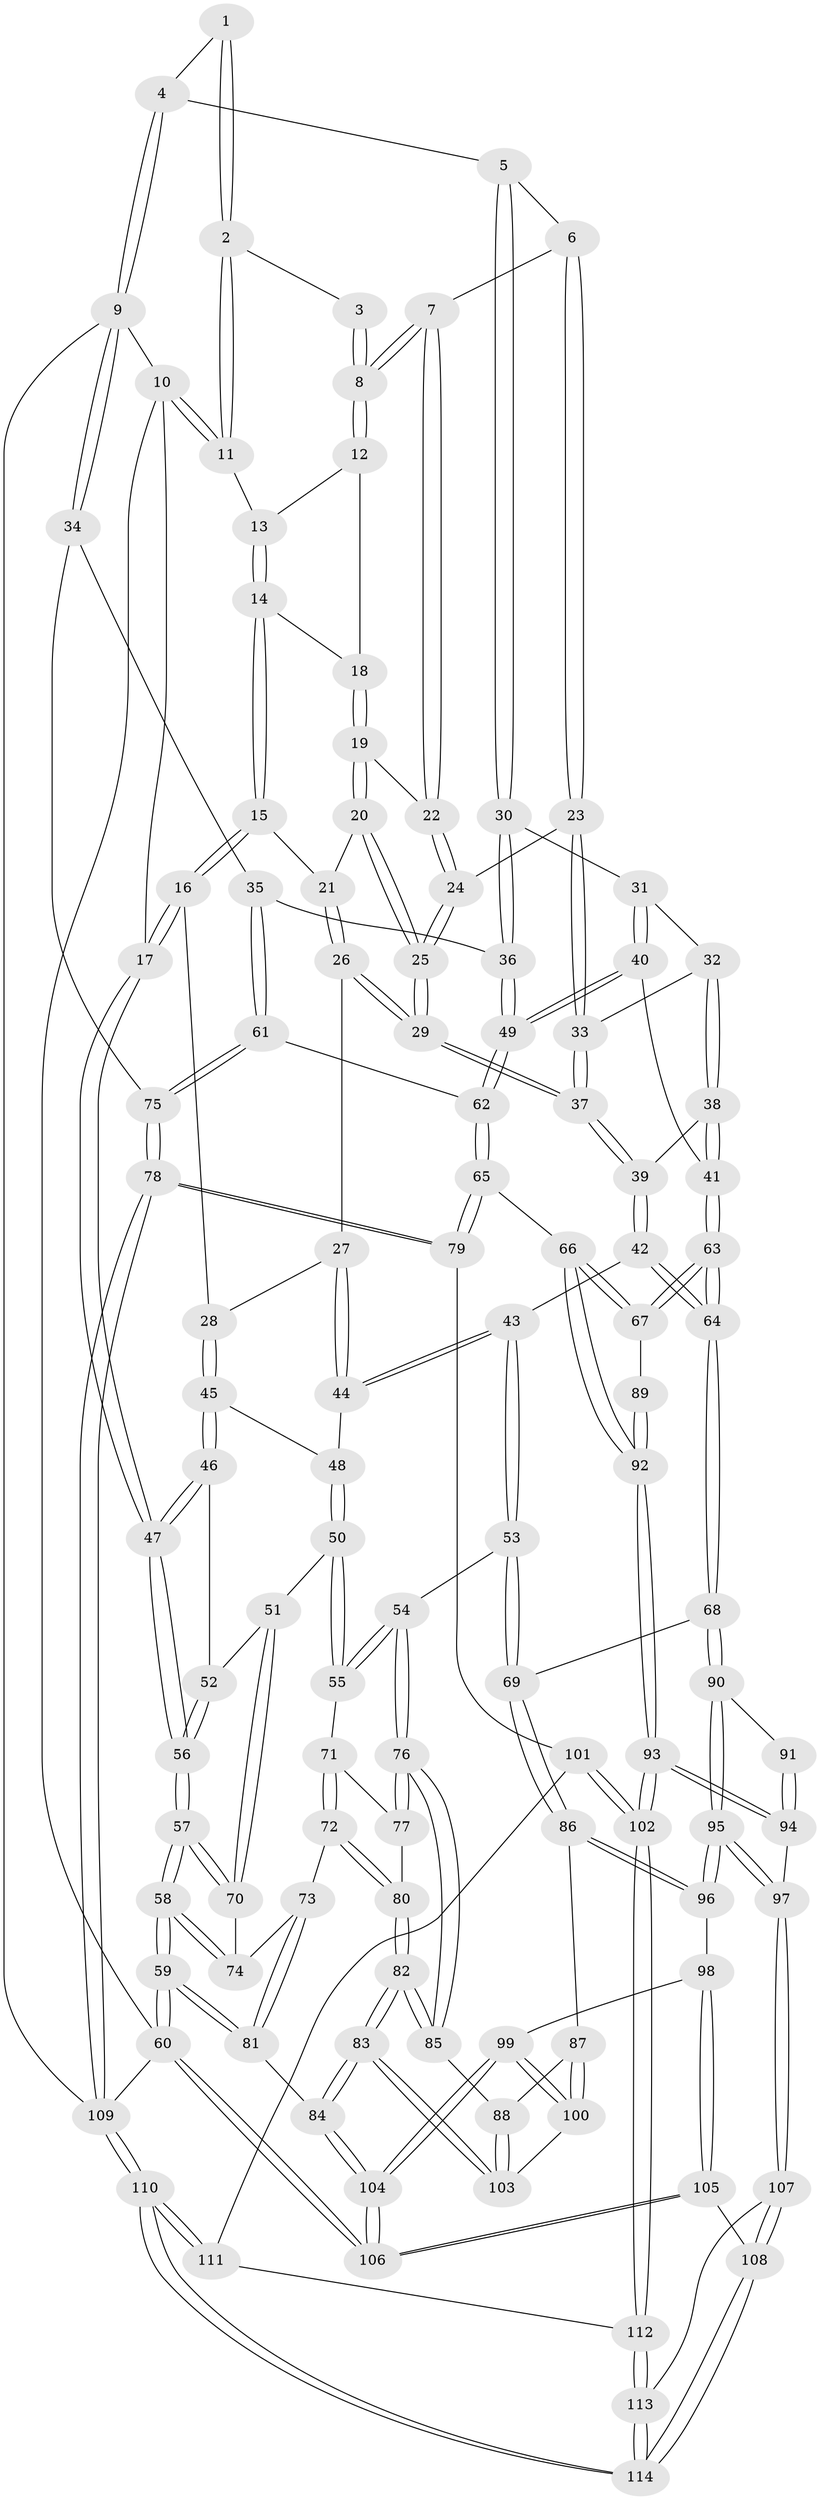 // coarse degree distribution, {3: 0.07352941176470588, 2: 0.014705882352941176, 5: 0.4117647058823529, 4: 0.38235294117647056, 6: 0.10294117647058823, 7: 0.014705882352941176}
// Generated by graph-tools (version 1.1) at 2025/42/03/06/25 10:42:34]
// undirected, 114 vertices, 282 edges
graph export_dot {
graph [start="1"]
  node [color=gray90,style=filled];
  1 [pos="+0.7345867148098892+0"];
  2 [pos="+0.37248045834035565+0"];
  3 [pos="+0.6031506960286149+0.03385560885274333"];
  4 [pos="+0.8436927813869872+0"];
  5 [pos="+0.7863424747779241+0.11903950155194286"];
  6 [pos="+0.7115366642274039+0.13068551127587774"];
  7 [pos="+0.6119419531286298+0.1270538898446458"];
  8 [pos="+0.5973849948789848+0.0954875697784139"];
  9 [pos="+1+0"];
  10 [pos="+0+0"];
  11 [pos="+0.3679056533931911+0"];
  12 [pos="+0.5455790056564356+0.04928447041153875"];
  13 [pos="+0.38557741559506836+0"];
  14 [pos="+0.39368858876532764+0.01225075017211693"];
  15 [pos="+0.32836328397599507+0.17752152265606166"];
  16 [pos="+0.11729242167861703+0.16333894734803317"];
  17 [pos="+0+0"];
  18 [pos="+0.4737306725860419+0.11755855066069558"];
  19 [pos="+0.48779785788379293+0.13801773423621963"];
  20 [pos="+0.3827558242780235+0.2105886376742512"];
  21 [pos="+0.34070483023675546+0.19407479468815592"];
  22 [pos="+0.5518481646925066+0.17089725292375924"];
  23 [pos="+0.6377236986245978+0.266332434346151"];
  24 [pos="+0.5399465308274408+0.23085631296314682"];
  25 [pos="+0.4873297897052603+0.3180868466787985"];
  26 [pos="+0.30497671792242914+0.3212500244797518"];
  27 [pos="+0.27656369683067106+0.3438817897325471"];
  28 [pos="+0.2003736751934047+0.3388671704909072"];
  29 [pos="+0.4870960437577453+0.3390645026951747"];
  30 [pos="+0.8880436712229866+0.27282329559201945"];
  31 [pos="+0.7404979216018459+0.3199508281990435"];
  32 [pos="+0.7276172006620346+0.32376283791795707"];
  33 [pos="+0.6550864674846356+0.29969286874050655"];
  34 [pos="+1+0.29751020291183145"];
  35 [pos="+0.9618907896013079+0.30166342041024385"];
  36 [pos="+0.9260076388036902+0.29839662498480446"];
  37 [pos="+0.502749997152119+0.3873064506681103"];
  38 [pos="+0.6298489853161264+0.4380547197597349"];
  39 [pos="+0.5041814681507472+0.4052272552522478"];
  40 [pos="+0.7049149533032235+0.4869254582220603"];
  41 [pos="+0.6751832158744085+0.4879948543553912"];
  42 [pos="+0.496245294913112+0.41730393401767746"];
  43 [pos="+0.39558333906097054+0.48641295993681133"];
  44 [pos="+0.33318525466475235+0.4384639870632183"];
  45 [pos="+0.17020640057567477+0.3971247144497095"];
  46 [pos="+0.1570811094134752+0.4156608739795845"];
  47 [pos="+0+0.3311717480413361"];
  48 [pos="+0.27739438089186913+0.45197784869614993"];
  49 [pos="+0.8094830821786195+0.4859470242556829"];
  50 [pos="+0.19216656575318197+0.5226195420750769"];
  51 [pos="+0.16105508703545862+0.508110141146446"];
  52 [pos="+0.1582272208956645+0.49203136055673774"];
  53 [pos="+0.363384593289668+0.5731036261842655"];
  54 [pos="+0.2973778619792698+0.5861533185935786"];
  55 [pos="+0.23770316288713325+0.5574387609442304"];
  56 [pos="+0+0.405070931560734"];
  57 [pos="+0+0.49835559124681483"];
  58 [pos="+0+0.5834563494137367"];
  59 [pos="+0+0.8960818687555099"];
  60 [pos="+0+1"];
  61 [pos="+0.934804721573962+0.5782476804158259"];
  62 [pos="+0.820972900058669+0.5599978673861297"];
  63 [pos="+0.6475249756685424+0.585411509738022"];
  64 [pos="+0.5753898259901135+0.6274207092017694"];
  65 [pos="+0.794057130153739+0.6451920068541602"];
  66 [pos="+0.7813394626124205+0.6467933868297239"];
  67 [pos="+0.76796055131571+0.6442521424494054"];
  68 [pos="+0.573441198310809+0.6310512540111454"];
  69 [pos="+0.3954783023765982+0.617150353732255"];
  70 [pos="+0.12299019284480686+0.5421120310889009"];
  71 [pos="+0.19128120821125008+0.6156074298894538"];
  72 [pos="+0.13055881893782784+0.6368175306952698"];
  73 [pos="+0.10831755660219419+0.624779065304097"];
  74 [pos="+0.10626644932046982+0.6120939708465587"];
  75 [pos="+1+0.784549931201774"];
  76 [pos="+0.2587109590189245+0.659191045509485"];
  77 [pos="+0.18890332617308567+0.6446456930120458"];
  78 [pos="+1+0.7982682094668921"];
  79 [pos="+0.910504592969274+0.7836987285935874"];
  80 [pos="+0.15697590646826615+0.6592959502018193"];
  81 [pos="+0.008301698068673497+0.7893362417027511"];
  82 [pos="+0.19173934723511069+0.7409976806697043"];
  83 [pos="+0.17397660493680683+0.7772584476783012"];
  84 [pos="+0.16591749955356438+0.7846990325483105"];
  85 [pos="+0.24948789734556848+0.6937417532286304"];
  86 [pos="+0.39731344115517575+0.6620229777532276"];
  87 [pos="+0.33933816528437416+0.7157507753701119"];
  88 [pos="+0.2769120651128963+0.7127879229901303"];
  89 [pos="+0.6891491861632274+0.6819289248669064"];
  90 [pos="+0.575694314256411+0.6486259490337032"];
  91 [pos="+0.6807988634580016+0.6823107217794391"];
  92 [pos="+0.6790238220765729+0.781792301427015"];
  93 [pos="+0.6456017989049131+0.8398518148156437"];
  94 [pos="+0.5992229425900977+0.8226738818014978"];
  95 [pos="+0.5665221238920143+0.8063557165712093"];
  96 [pos="+0.4638272711915583+0.805033762944374"];
  97 [pos="+0.5789677284571783+0.8163921930026694"];
  98 [pos="+0.4418887628287933+0.8193722659147583"];
  99 [pos="+0.3283572525289933+0.8054286462454915"];
  100 [pos="+0.32793928563738695+0.804929988108673"];
  101 [pos="+0.8989258514925083+0.7913425989937773"];
  102 [pos="+0.6545855959193116+0.8466740269270062"];
  103 [pos="+0.3148005256698621+0.7974170411515592"];
  104 [pos="+0.24471479468792223+0.9504925120294342"];
  105 [pos="+0.2948277614974539+1"];
  106 [pos="+0.2581021409616323+1"];
  107 [pos="+0.5423756920163344+0.9123445704884028"];
  108 [pos="+0.41785678820465333+1"];
  109 [pos="+1+1"];
  110 [pos="+1+1"];
  111 [pos="+0.8304201997739729+0.9280840461149665"];
  112 [pos="+0.699292479880924+0.9864144643289081"];
  113 [pos="+0.6884332763098469+1"];
  114 [pos="+0.6776171212262494+1"];
  1 -- 2;
  1 -- 2;
  1 -- 4;
  2 -- 3;
  2 -- 11;
  2 -- 11;
  3 -- 8;
  3 -- 8;
  4 -- 5;
  4 -- 9;
  4 -- 9;
  5 -- 6;
  5 -- 30;
  5 -- 30;
  6 -- 7;
  6 -- 23;
  6 -- 23;
  7 -- 8;
  7 -- 8;
  7 -- 22;
  7 -- 22;
  8 -- 12;
  8 -- 12;
  9 -- 10;
  9 -- 34;
  9 -- 34;
  9 -- 109;
  10 -- 11;
  10 -- 11;
  10 -- 17;
  10 -- 60;
  11 -- 13;
  12 -- 13;
  12 -- 18;
  13 -- 14;
  13 -- 14;
  14 -- 15;
  14 -- 15;
  14 -- 18;
  15 -- 16;
  15 -- 16;
  15 -- 21;
  16 -- 17;
  16 -- 17;
  16 -- 28;
  17 -- 47;
  17 -- 47;
  18 -- 19;
  18 -- 19;
  19 -- 20;
  19 -- 20;
  19 -- 22;
  20 -- 21;
  20 -- 25;
  20 -- 25;
  21 -- 26;
  21 -- 26;
  22 -- 24;
  22 -- 24;
  23 -- 24;
  23 -- 33;
  23 -- 33;
  24 -- 25;
  24 -- 25;
  25 -- 29;
  25 -- 29;
  26 -- 27;
  26 -- 29;
  26 -- 29;
  27 -- 28;
  27 -- 44;
  27 -- 44;
  28 -- 45;
  28 -- 45;
  29 -- 37;
  29 -- 37;
  30 -- 31;
  30 -- 36;
  30 -- 36;
  31 -- 32;
  31 -- 40;
  31 -- 40;
  32 -- 33;
  32 -- 38;
  32 -- 38;
  33 -- 37;
  33 -- 37;
  34 -- 35;
  34 -- 75;
  35 -- 36;
  35 -- 61;
  35 -- 61;
  36 -- 49;
  36 -- 49;
  37 -- 39;
  37 -- 39;
  38 -- 39;
  38 -- 41;
  38 -- 41;
  39 -- 42;
  39 -- 42;
  40 -- 41;
  40 -- 49;
  40 -- 49;
  41 -- 63;
  41 -- 63;
  42 -- 43;
  42 -- 64;
  42 -- 64;
  43 -- 44;
  43 -- 44;
  43 -- 53;
  43 -- 53;
  44 -- 48;
  45 -- 46;
  45 -- 46;
  45 -- 48;
  46 -- 47;
  46 -- 47;
  46 -- 52;
  47 -- 56;
  47 -- 56;
  48 -- 50;
  48 -- 50;
  49 -- 62;
  49 -- 62;
  50 -- 51;
  50 -- 55;
  50 -- 55;
  51 -- 52;
  51 -- 70;
  51 -- 70;
  52 -- 56;
  52 -- 56;
  53 -- 54;
  53 -- 69;
  53 -- 69;
  54 -- 55;
  54 -- 55;
  54 -- 76;
  54 -- 76;
  55 -- 71;
  56 -- 57;
  56 -- 57;
  57 -- 58;
  57 -- 58;
  57 -- 70;
  57 -- 70;
  58 -- 59;
  58 -- 59;
  58 -- 74;
  58 -- 74;
  59 -- 60;
  59 -- 60;
  59 -- 81;
  59 -- 81;
  60 -- 106;
  60 -- 106;
  60 -- 109;
  61 -- 62;
  61 -- 75;
  61 -- 75;
  62 -- 65;
  62 -- 65;
  63 -- 64;
  63 -- 64;
  63 -- 67;
  63 -- 67;
  64 -- 68;
  64 -- 68;
  65 -- 66;
  65 -- 79;
  65 -- 79;
  66 -- 67;
  66 -- 67;
  66 -- 92;
  66 -- 92;
  67 -- 89;
  68 -- 69;
  68 -- 90;
  68 -- 90;
  69 -- 86;
  69 -- 86;
  70 -- 74;
  71 -- 72;
  71 -- 72;
  71 -- 77;
  72 -- 73;
  72 -- 80;
  72 -- 80;
  73 -- 74;
  73 -- 81;
  73 -- 81;
  75 -- 78;
  75 -- 78;
  76 -- 77;
  76 -- 77;
  76 -- 85;
  76 -- 85;
  77 -- 80;
  78 -- 79;
  78 -- 79;
  78 -- 109;
  78 -- 109;
  79 -- 101;
  80 -- 82;
  80 -- 82;
  81 -- 84;
  82 -- 83;
  82 -- 83;
  82 -- 85;
  82 -- 85;
  83 -- 84;
  83 -- 84;
  83 -- 103;
  83 -- 103;
  84 -- 104;
  84 -- 104;
  85 -- 88;
  86 -- 87;
  86 -- 96;
  86 -- 96;
  87 -- 88;
  87 -- 100;
  87 -- 100;
  88 -- 103;
  88 -- 103;
  89 -- 92;
  89 -- 92;
  90 -- 91;
  90 -- 95;
  90 -- 95;
  91 -- 94;
  91 -- 94;
  92 -- 93;
  92 -- 93;
  93 -- 94;
  93 -- 94;
  93 -- 102;
  93 -- 102;
  94 -- 97;
  95 -- 96;
  95 -- 96;
  95 -- 97;
  95 -- 97;
  96 -- 98;
  97 -- 107;
  97 -- 107;
  98 -- 99;
  98 -- 105;
  98 -- 105;
  99 -- 100;
  99 -- 100;
  99 -- 104;
  99 -- 104;
  100 -- 103;
  101 -- 102;
  101 -- 102;
  101 -- 111;
  102 -- 112;
  102 -- 112;
  104 -- 106;
  104 -- 106;
  105 -- 106;
  105 -- 106;
  105 -- 108;
  107 -- 108;
  107 -- 108;
  107 -- 113;
  108 -- 114;
  108 -- 114;
  109 -- 110;
  109 -- 110;
  110 -- 111;
  110 -- 111;
  110 -- 114;
  110 -- 114;
  111 -- 112;
  112 -- 113;
  112 -- 113;
  113 -- 114;
  113 -- 114;
}
